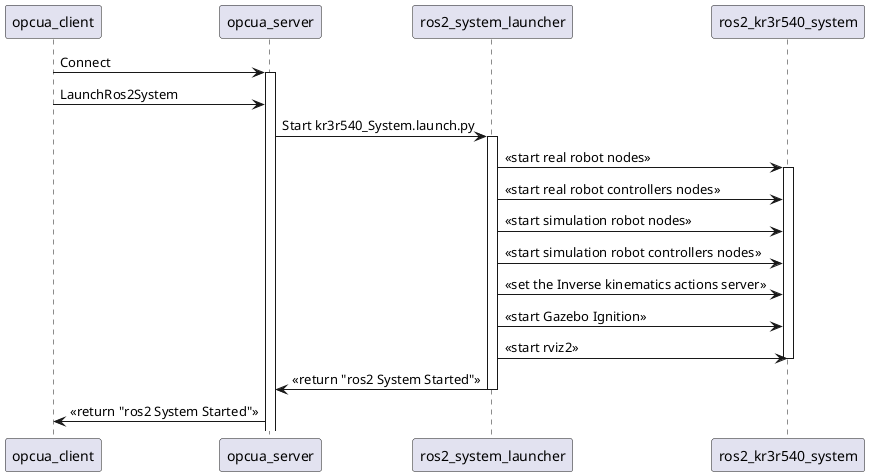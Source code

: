 @startuml "Local Server Sequence Diagram - ros2 Launch"

participant "opcua_server" as opcua_server order 2
participant "opcua_client" as opcua_client  order 1
participant "ros2_system_launcher" as ros2_simualtion order 3
participant "ros2_kr3r540_system" as ros2_system order 4

opcua_client -> opcua_server: Connect
activate opcua_server

opcua_client -> opcua_server: LaunchRos2System
opcua_server -> ros2_simualtion: Start kr3r540_System.launch.py
activate ros2_simualtion
ros2_simualtion -> ros2_system: <<start real robot nodes>>
activate ros2_system
ros2_simualtion -> ros2_system: <<start real robot controllers nodes>>
ros2_simualtion -> ros2_system: <<start simulation robot nodes>>
ros2_simualtion -> ros2_system: <<start simulation robot controllers nodes>>
ros2_simualtion -> ros2_system: <<set the Inverse kinematics actions server>>
ros2_simualtion -> ros2_system: <<start Gazebo Ignition>>
ros2_simualtion -> ros2_system: <<start rviz2>>

deactivate ros2_system
ros2_simualtion -> opcua_server: << return "ros2 System Started">>
deactivate ros2_simualtion
opcua_server -> opcua_client: << return "ros2 System Started">>



@enduml